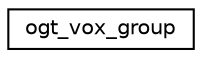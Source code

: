 digraph "Graphical Class Hierarchy"
{
 // LATEX_PDF_SIZE
  edge [fontname="Helvetica",fontsize="10",labelfontname="Helvetica",labelfontsize="10"];
  node [fontname="Helvetica",fontsize="10",shape=record];
  rankdir="LR";
  Node0 [label="ogt_vox_group",height=0.2,width=0.4,color="black", fillcolor="white", style="filled",URL="$d4/dc2/structogt__vox__group.htm",tooltip=" "];
}
